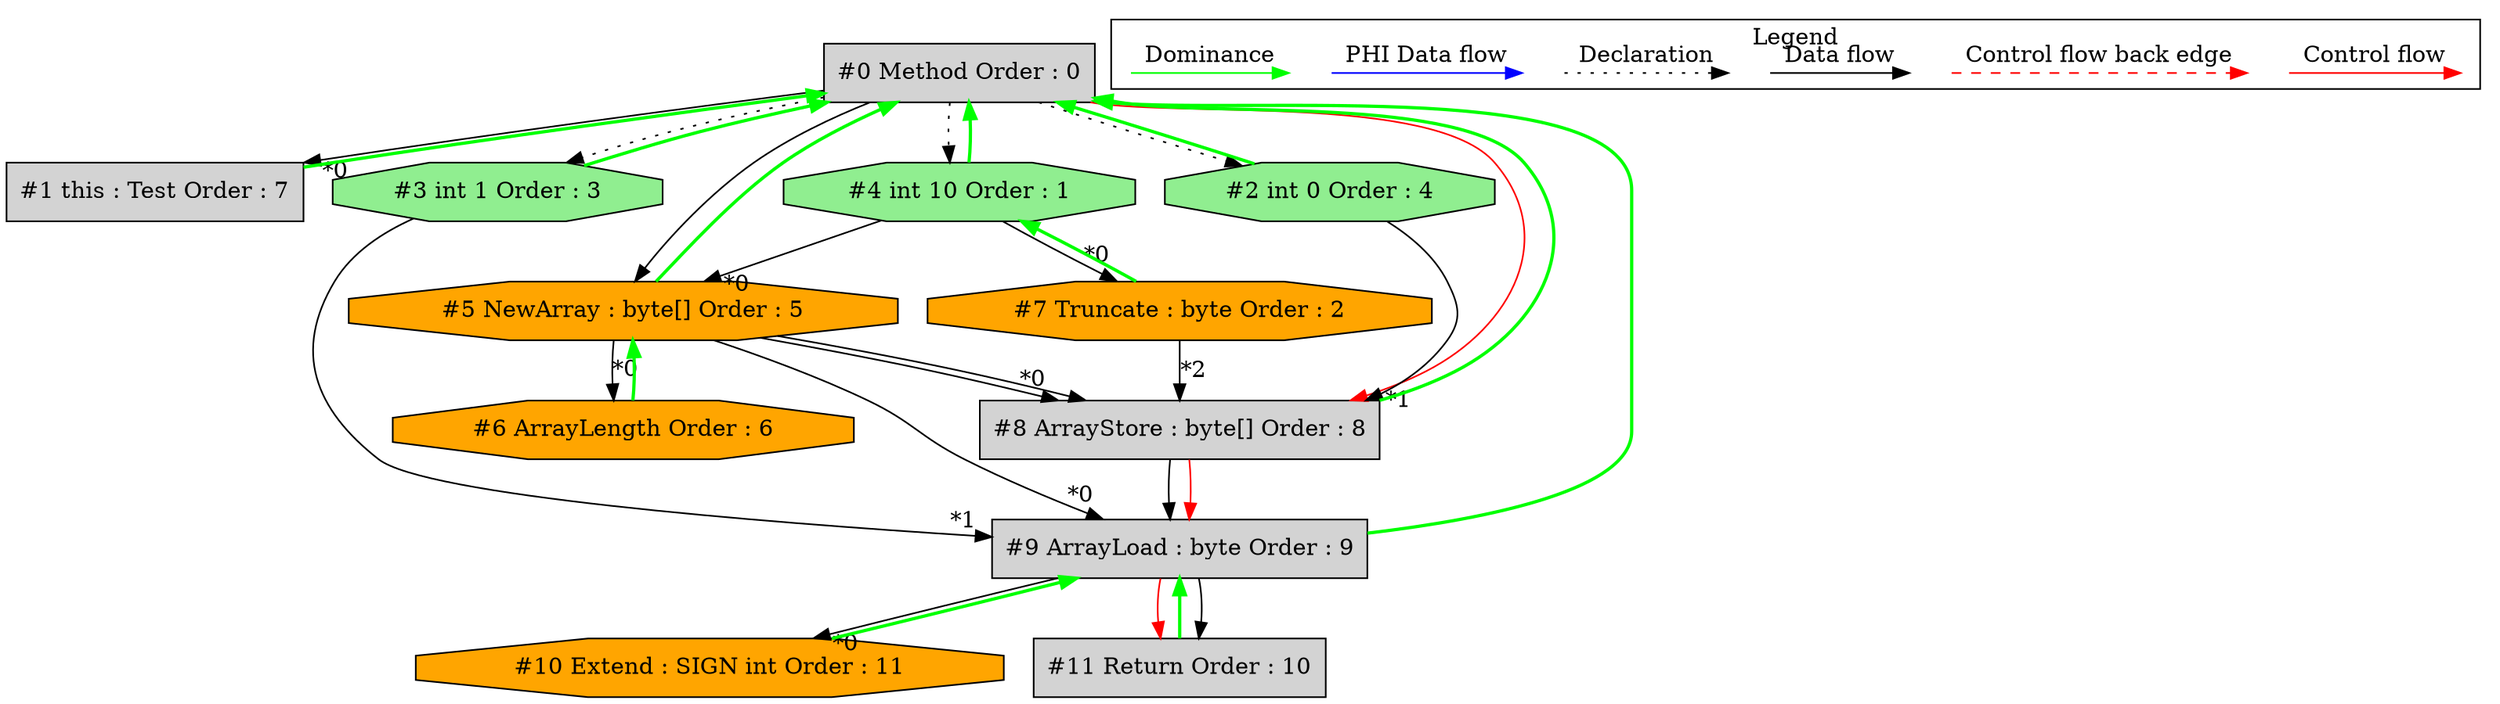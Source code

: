 digraph debugoutput {
 ordering="in";
 node0[label="#0 Method Order : 0",shape=box, fillcolor=lightgrey, style=filled];
 node1[label="#1 this : Test Order : 7",shape=box, fillcolor=lightgrey, style=filled];
 node1 -> node0[dir="forward" color="green" penwidth="2"];
 node0 -> node1[headlabel="*0", labeldistance=2];
 node2[label="#2 int 0 Order : 4",shape=octagon, fillcolor=lightgreen, style=filled];
 node2 -> node0[dir="forward" color="green" penwidth="2"];
 node0 -> node2[style=dotted];
 node3[label="#3 int 1 Order : 3",shape=octagon, fillcolor=lightgreen, style=filled];
 node3 -> node0[dir="forward" color="green" penwidth="2"];
 node0 -> node3[style=dotted];
 node4[label="#4 int 10 Order : 1",shape=octagon, fillcolor=lightgreen, style=filled];
 node4 -> node0[dir="forward" color="green" penwidth="2"];
 node0 -> node4[style=dotted];
 node5[label="#5 NewArray : byte[] Order : 5",shape=octagon, fillcolor=orange, style=filled];
 node5 -> node0[dir="forward" color="green" penwidth="2"];
 node4 -> node5[headlabel="*0", labeldistance=2];
 node0 -> node5;
 node6[label="#6 ArrayLength Order : 6",shape=octagon, fillcolor=orange, style=filled];
 node6 -> node5[dir="forward" color="green" penwidth="2"];
 node5 -> node6[headlabel="*0", labeldistance=2];
 node7[label="#7 Truncate : byte Order : 2",shape=octagon, fillcolor=orange, style=filled];
 node7 -> node4[dir="forward" color="green" penwidth="2"];
 node4 -> node7[headlabel="*0", labeldistance=2];
 node8[label="#8 ArrayStore : byte[] Order : 8",shape=box, fillcolor=lightgrey, style=filled];
 node8 -> node0[dir="forward" color="green" penwidth="2"];
 node5 -> node8[headlabel="*0", labeldistance=2];
 node2 -> node8[headlabel="*1", labeldistance=2];
 node7 -> node8[headlabel="*2", labeldistance=2];
 node5 -> node8;
 node0 -> node8[labeldistance=2, color=red, fontcolor=red];
 node9[label="#9 ArrayLoad : byte Order : 9",shape=box, fillcolor=lightgrey, style=filled];
 node9 -> node0[dir="forward" color="green" penwidth="2"];
 node5 -> node9[headlabel="*0", labeldistance=2];
 node3 -> node9[headlabel="*1", labeldistance=2];
 node8 -> node9;
 node8 -> node9[labeldistance=2, color=red, fontcolor=red];
 node10[label="#10 Extend : SIGN int Order : 11",shape=octagon, fillcolor=orange, style=filled];
 node10 -> node9[dir="forward" color="green" penwidth="2"];
 node9 -> node10[headlabel="*0", labeldistance=2];
 node11[label="#11 Return Order : 10",shape=box, fillcolor=lightgrey, style=filled];
 node11 -> node9[dir="forward" color="green" penwidth="2"];
 node9 -> node11[labeldistance=2, color=red, fontcolor=red];
 node9 -> node11;
 subgraph cluster_000 {
  label = "Legend";
  node [shape=point]
  {
   rank=same;
   c0 [style = invis];
   c1 [style = invis];
   c2 [style = invis];
   c3 [style = invis];
   d0 [style = invis];
   d1 [style = invis];
   d2 [style = invis];
   d3 [style = invis];
   d4 [style = invis];
   d5 [style = invis];
   d6 [style = invis];
   d7 [style = invis];
  }
  c0 -> c1 [label="Control flow", style=solid, color=red]
  c2 -> c3 [label="Control flow back edge", style=dashed, color=red]
  d0 -> d1 [label="Data flow"]
  d2 -> d3 [label="Declaration", style=dotted]
  d4 -> d5 [label="PHI Data flow", color=blue]
  d6 -> d7 [label="Dominance", color=green]
 }

}
